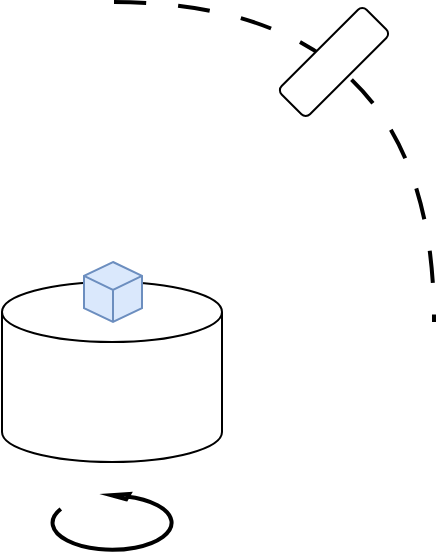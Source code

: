 <mxfile version="22.1.8" type="github">
  <diagram name="第 1 页" id="j2m2iXUrCiTk5ByBq5zU">
    <mxGraphModel dx="1434" dy="827" grid="1" gridSize="10" guides="1" tooltips="1" connect="1" arrows="1" fold="1" page="1" pageScale="1" pageWidth="827" pageHeight="1169" math="0" shadow="0">
      <root>
        <mxCell id="0" />
        <mxCell id="1" parent="0" />
        <mxCell id="KqLpRgBjB2Q8fNJ3fjdW-1" value="" style="shape=cylinder3;whiteSpace=wrap;html=1;boundedLbl=1;backgroundOutline=1;size=15;" vertex="1" parent="1">
          <mxGeometry x="304" y="380" width="110" height="90" as="geometry" />
        </mxCell>
        <mxCell id="KqLpRgBjB2Q8fNJ3fjdW-12" value="" style="curved=1;endArrow=none;html=1;rounded=0;edgeStyle=orthogonalEdgeStyle;endFill=0;dashed=1;dashPattern=8 8;strokeWidth=2;" edge="1" parent="1">
          <mxGeometry width="50" height="50" relative="1" as="geometry">
            <mxPoint x="360" y="240" as="sourcePoint" />
            <mxPoint x="520" y="400" as="targetPoint" />
          </mxGeometry>
        </mxCell>
        <mxCell id="KqLpRgBjB2Q8fNJ3fjdW-2" value="" style="rounded=1;whiteSpace=wrap;html=1;rotation=-45;" vertex="1" parent="1">
          <mxGeometry x="440" y="260" width="60" height="20" as="geometry" />
        </mxCell>
        <mxCell id="KqLpRgBjB2Q8fNJ3fjdW-18" value="" style="verticalLabelPosition=bottom;html=1;verticalAlign=top;strokeWidth=2;shape=mxgraph.lean_mapping.physical_pull;pointerEvents=1;rotation=-90;" vertex="1" parent="1">
          <mxGeometry x="345" y="470" width="28" height="60" as="geometry" />
        </mxCell>
        <mxCell id="KqLpRgBjB2Q8fNJ3fjdW-19" value="" style="html=1;whiteSpace=wrap;shape=isoCube2;backgroundOutline=1;isoAngle=15;fillColor=#dae8fc;strokeColor=#6c8ebf;" vertex="1" parent="1">
          <mxGeometry x="345" y="370" width="29" height="30" as="geometry" />
        </mxCell>
      </root>
    </mxGraphModel>
  </diagram>
</mxfile>
